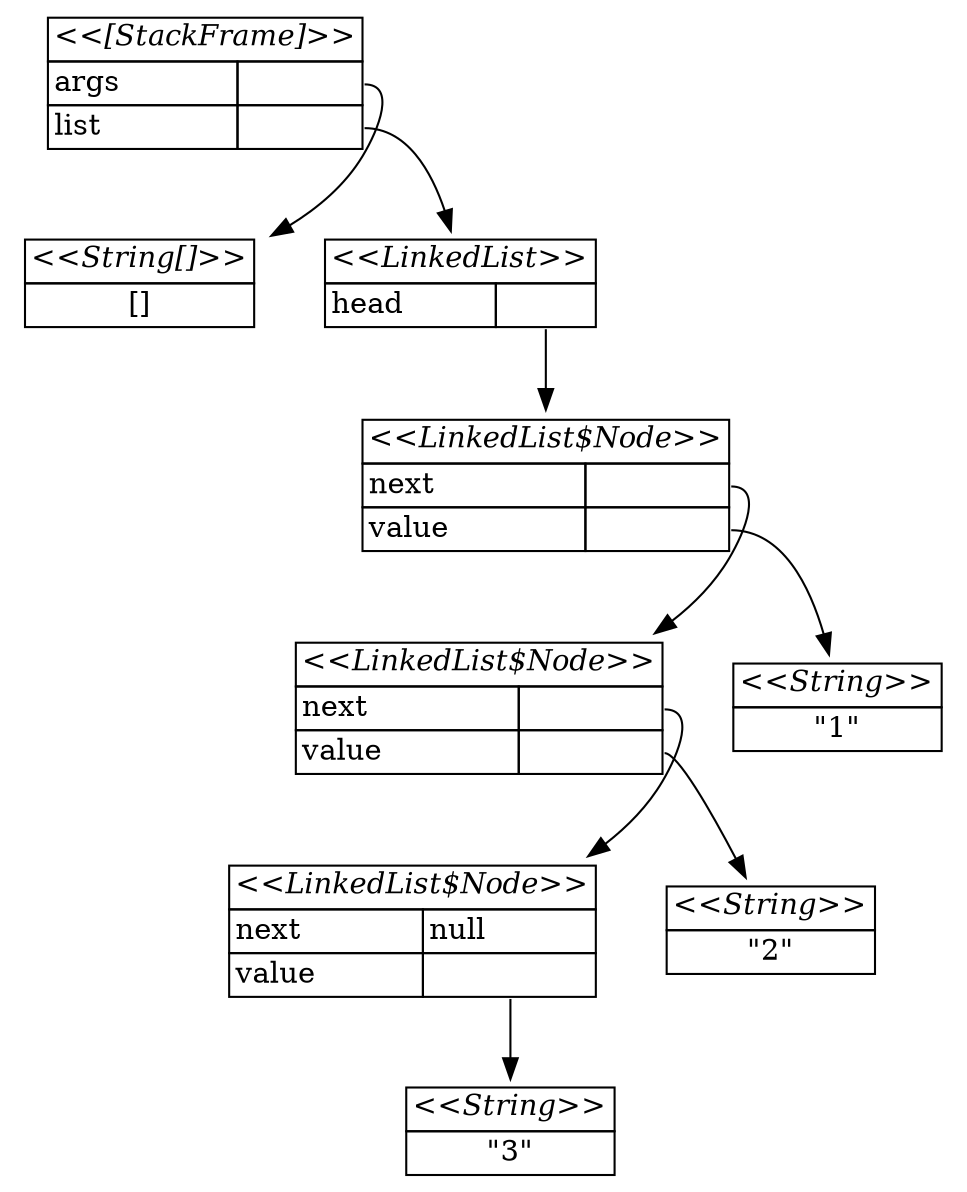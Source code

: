 digraph ObjectDiagram {
  node [shape=plaintext]
  _0f07b6f2a31cbd2e26428c51e8660b0dffe6e352 [label=<<table border="0" cellborder="1" cellspacing="0">
    <th><td colspan="2"><i>&lt;&lt;[StackFrame]&gt;&gt;</i></td></th>
    <tr><td align="left">args</td><td align="left" port="args"></td></tr>
    <tr><td align="left">list</td><td align="left" port="list"></td></tr>
  </table>>]
  _bdb37fd1fa1b13d2c62e42aa9a27afaa093a1889 [label=<<table border="0" cellborder="1" cellspacing="0">
    <th><td colspan="2"><i>&lt;&lt;String[]&gt;&gt;</i></td></th>
    <tr><td colspan="2">[]</td></tr>
  </table>>]
  _d239d2a0e8a5c6c1ed6c20afee1d1e687460f071 [label=<<table border="0" cellborder="1" cellspacing="0">
    <th><td colspan="2"><i>&lt;&lt;LinkedList&gt;&gt;</i></td></th>
    <tr><td align="left">head</td><td align="left" port="head"></td></tr>
  </table>>]
  _ad3219f72f530fee02ecfd70342d9147b9821821 [label=<<table border="0" cellborder="1" cellspacing="0">
    <th><td colspan="2"><i>&lt;&lt;LinkedList$Node&gt;&gt;</i></td></th>
    <tr><td align="left">next</td><td align="left" port="next"></td></tr>
    <tr><td align="left">value</td><td align="left" port="value"></td></tr>
  </table>>]
  _dca3234672c63348e5af4019b41266ccd97f0071 [label=<<table border="0" cellborder="1" cellspacing="0">
    <th><td colspan="2"><i>&lt;&lt;LinkedList$Node&gt;&gt;</i></td></th>
    <tr><td align="left">next</td><td align="left" port="next"></td></tr>
    <tr><td align="left">value</td><td align="left" port="value"></td></tr>
  </table>>]
  _f04da925c2af63ffc089f90492ca96b994274c35 [label=<<table border="0" cellborder="1" cellspacing="0">
    <th><td colspan="2"><i>&lt;&lt;LinkedList$Node&gt;&gt;</i></td></th>
    <tr><td align="left">next</td><td align="left" port="next">null</td></tr>
    <tr><td align="left">value</td><td align="left" port="value"></td></tr>
  </table>>]
  _e7f07c2087c554305224912bd467c3709fe09766 [label=<<table border="0" cellborder="1" cellspacing="0">
    <th><td colspan="2"><i>&lt;&lt;String&gt;&gt;</i></td></th>
    <tr><td colspan="2">"3"</td></tr>
  </table>>]
  _f2a3cec6ae67e6367906810033042c0c5ba7edcd [label=<<table border="0" cellborder="1" cellspacing="0">
    <th><td colspan="2"><i>&lt;&lt;String&gt;&gt;</i></td></th>
    <tr><td colspan="2">"2"</td></tr>
  </table>>]
  _5b2a34feae5ba09ec6c977e9d818a519af685204 [label=<<table border="0" cellborder="1" cellspacing="0">
    <th><td colspan="2"><i>&lt;&lt;String&gt;&gt;</i></td></th>
    <tr><td colspan="2">"1"</td></tr>
  </table>>]
  _0f07b6f2a31cbd2e26428c51e8660b0dffe6e352:args -> _bdb37fd1fa1b13d2c62e42aa9a27afaa093a1889
  _0f07b6f2a31cbd2e26428c51e8660b0dffe6e352:list -> _d239d2a0e8a5c6c1ed6c20afee1d1e687460f071
  _d239d2a0e8a5c6c1ed6c20afee1d1e687460f071:head -> _ad3219f72f530fee02ecfd70342d9147b9821821
  _ad3219f72f530fee02ecfd70342d9147b9821821:next -> _dca3234672c63348e5af4019b41266ccd97f0071
  _dca3234672c63348e5af4019b41266ccd97f0071:next -> _f04da925c2af63ffc089f90492ca96b994274c35
  _f04da925c2af63ffc089f90492ca96b994274c35:value -> _e7f07c2087c554305224912bd467c3709fe09766
  _dca3234672c63348e5af4019b41266ccd97f0071:value -> _f2a3cec6ae67e6367906810033042c0c5ba7edcd
  _ad3219f72f530fee02ecfd70342d9147b9821821:value -> _5b2a34feae5ba09ec6c977e9d818a519af685204
}
